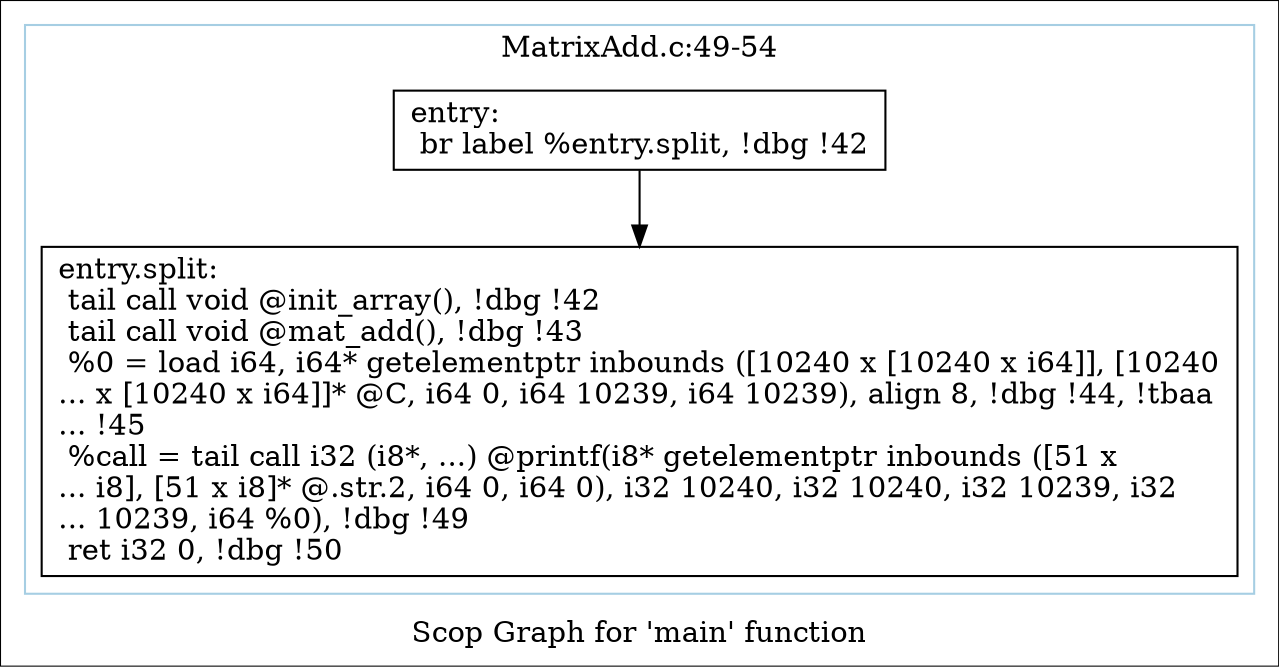 digraph "Scop Graph for 'main' function" {
	label="Scop Graph for 'main' function";

	Node0x8e67750 [shape=record,label="{entry:\l  br label %entry.split, !dbg !42\l}"];
	Node0x8e67750 -> Node0x8f49990;
	Node0x8f49990 [shape=record,label="{entry.split:                                      \l  tail call void @init_array(), !dbg !42\l  tail call void @mat_add(), !dbg !43\l  %0 = load i64, i64* getelementptr inbounds ([10240 x [10240 x i64]], [10240\l... x [10240 x i64]]* @C, i64 0, i64 10239, i64 10239), align 8, !dbg !44, !tbaa\l... !45\l  %call = tail call i32 (i8*, ...) @printf(i8* getelementptr inbounds ([51 x\l... i8], [51 x i8]* @.str.2, i64 0, i64 0), i32 10240, i32 10240, i32 10239, i32\l... 10239, i64 %0), !dbg !49\l  ret i32 0, !dbg !50\l}"];
	colorscheme = "paired12"
        subgraph cluster_0x8f3c920 {
          label = "MatrixAdd.c:49-54
";
          style = solid;
          color = 1
          Node0x8e67750;
          Node0x8f49990;
        }
}
